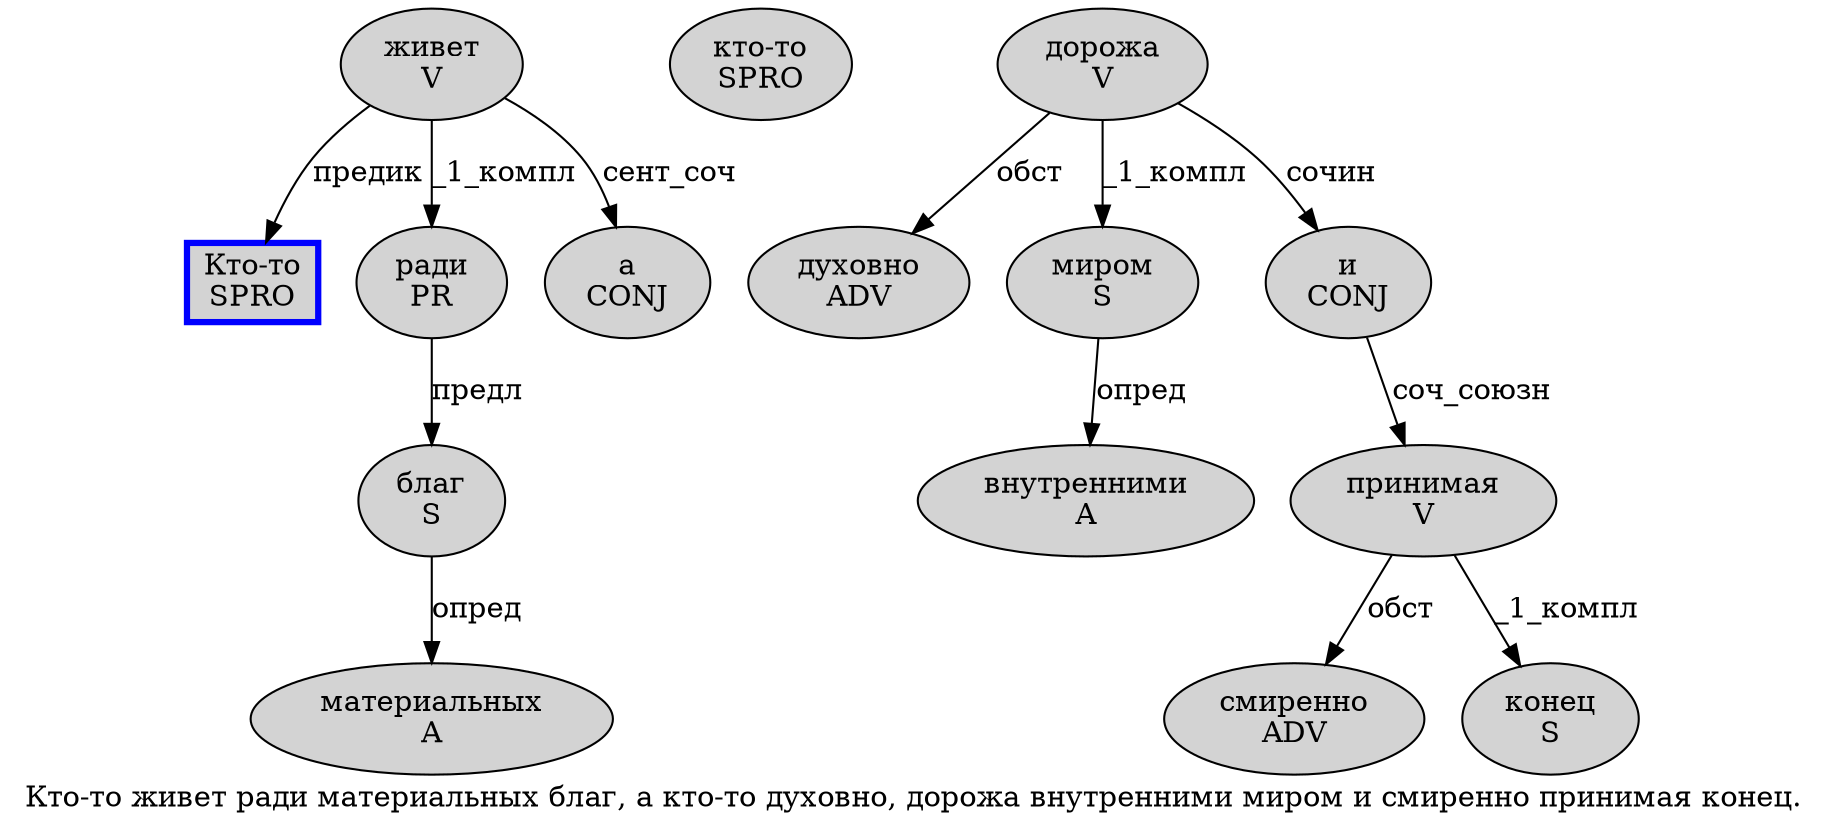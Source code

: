 digraph SENTENCE_409 {
	graph [label="Кто-то живет ради материальных благ, а кто-то духовно, дорожа внутренними миром и смиренно принимая конец."]
	node [style=filled]
		0 [label="Кто-то
SPRO" color=blue fillcolor=lightgray penwidth=3 shape=box]
		1 [label="живет
V" color="" fillcolor=lightgray penwidth=1 shape=ellipse]
		2 [label="ради
PR" color="" fillcolor=lightgray penwidth=1 shape=ellipse]
		3 [label="материальных
A" color="" fillcolor=lightgray penwidth=1 shape=ellipse]
		4 [label="благ
S" color="" fillcolor=lightgray penwidth=1 shape=ellipse]
		6 [label="а
CONJ" color="" fillcolor=lightgray penwidth=1 shape=ellipse]
		7 [label="кто-то
SPRO" color="" fillcolor=lightgray penwidth=1 shape=ellipse]
		8 [label="духовно
ADV" color="" fillcolor=lightgray penwidth=1 shape=ellipse]
		10 [label="дорожа
V" color="" fillcolor=lightgray penwidth=1 shape=ellipse]
		11 [label="внутренними
A" color="" fillcolor=lightgray penwidth=1 shape=ellipse]
		12 [label="миром
S" color="" fillcolor=lightgray penwidth=1 shape=ellipse]
		13 [label="и
CONJ" color="" fillcolor=lightgray penwidth=1 shape=ellipse]
		14 [label="смиренно
ADV" color="" fillcolor=lightgray penwidth=1 shape=ellipse]
		15 [label="принимая
V" color="" fillcolor=lightgray penwidth=1 shape=ellipse]
		16 [label="конец
S" color="" fillcolor=lightgray penwidth=1 shape=ellipse]
			12 -> 11 [label="опред"]
			13 -> 15 [label="соч_союзн"]
			10 -> 8 [label="обст"]
			10 -> 12 [label="_1_компл"]
			10 -> 13 [label="сочин"]
			4 -> 3 [label="опред"]
			2 -> 4 [label="предл"]
			1 -> 0 [label="предик"]
			1 -> 2 [label="_1_компл"]
			1 -> 6 [label="сент_соч"]
			15 -> 14 [label="обст"]
			15 -> 16 [label="_1_компл"]
}